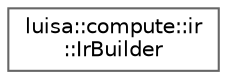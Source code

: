 digraph "类继承关系图"
{
 // LATEX_PDF_SIZE
  bgcolor="transparent";
  edge [fontname=Helvetica,fontsize=10,labelfontname=Helvetica,labelfontsize=10];
  node [fontname=Helvetica,fontsize=10,shape=box,height=0.2,width=0.4];
  rankdir="LR";
  Node0 [id="Node000000",label="luisa::compute::ir\l::IrBuilder",height=0.2,width=0.4,color="grey40", fillcolor="white", style="filled",URL="$structluisa_1_1compute_1_1ir_1_1_ir_builder.html",tooltip=" "];
}

